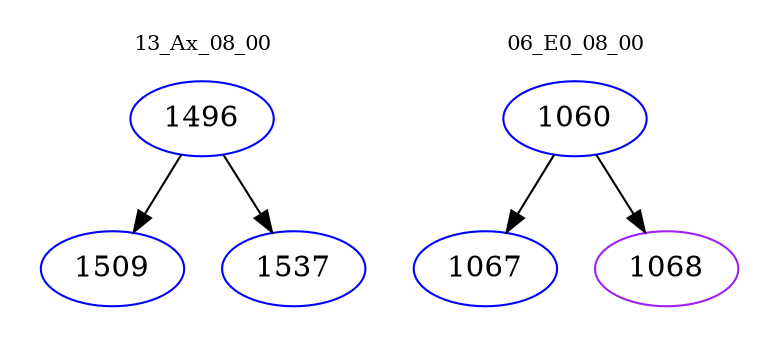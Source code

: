 digraph{
subgraph cluster_0 {
color = white
label = "13_Ax_08_00";
fontsize=10;
T0_1496 [label="1496", color="blue"]
T0_1496 -> T0_1509 [color="black"]
T0_1509 [label="1509", color="blue"]
T0_1496 -> T0_1537 [color="black"]
T0_1537 [label="1537", color="blue"]
}
subgraph cluster_1 {
color = white
label = "06_E0_08_00";
fontsize=10;
T1_1060 [label="1060", color="blue"]
T1_1060 -> T1_1067 [color="black"]
T1_1067 [label="1067", color="blue"]
T1_1060 -> T1_1068 [color="black"]
T1_1068 [label="1068", color="purple"]
}
}
